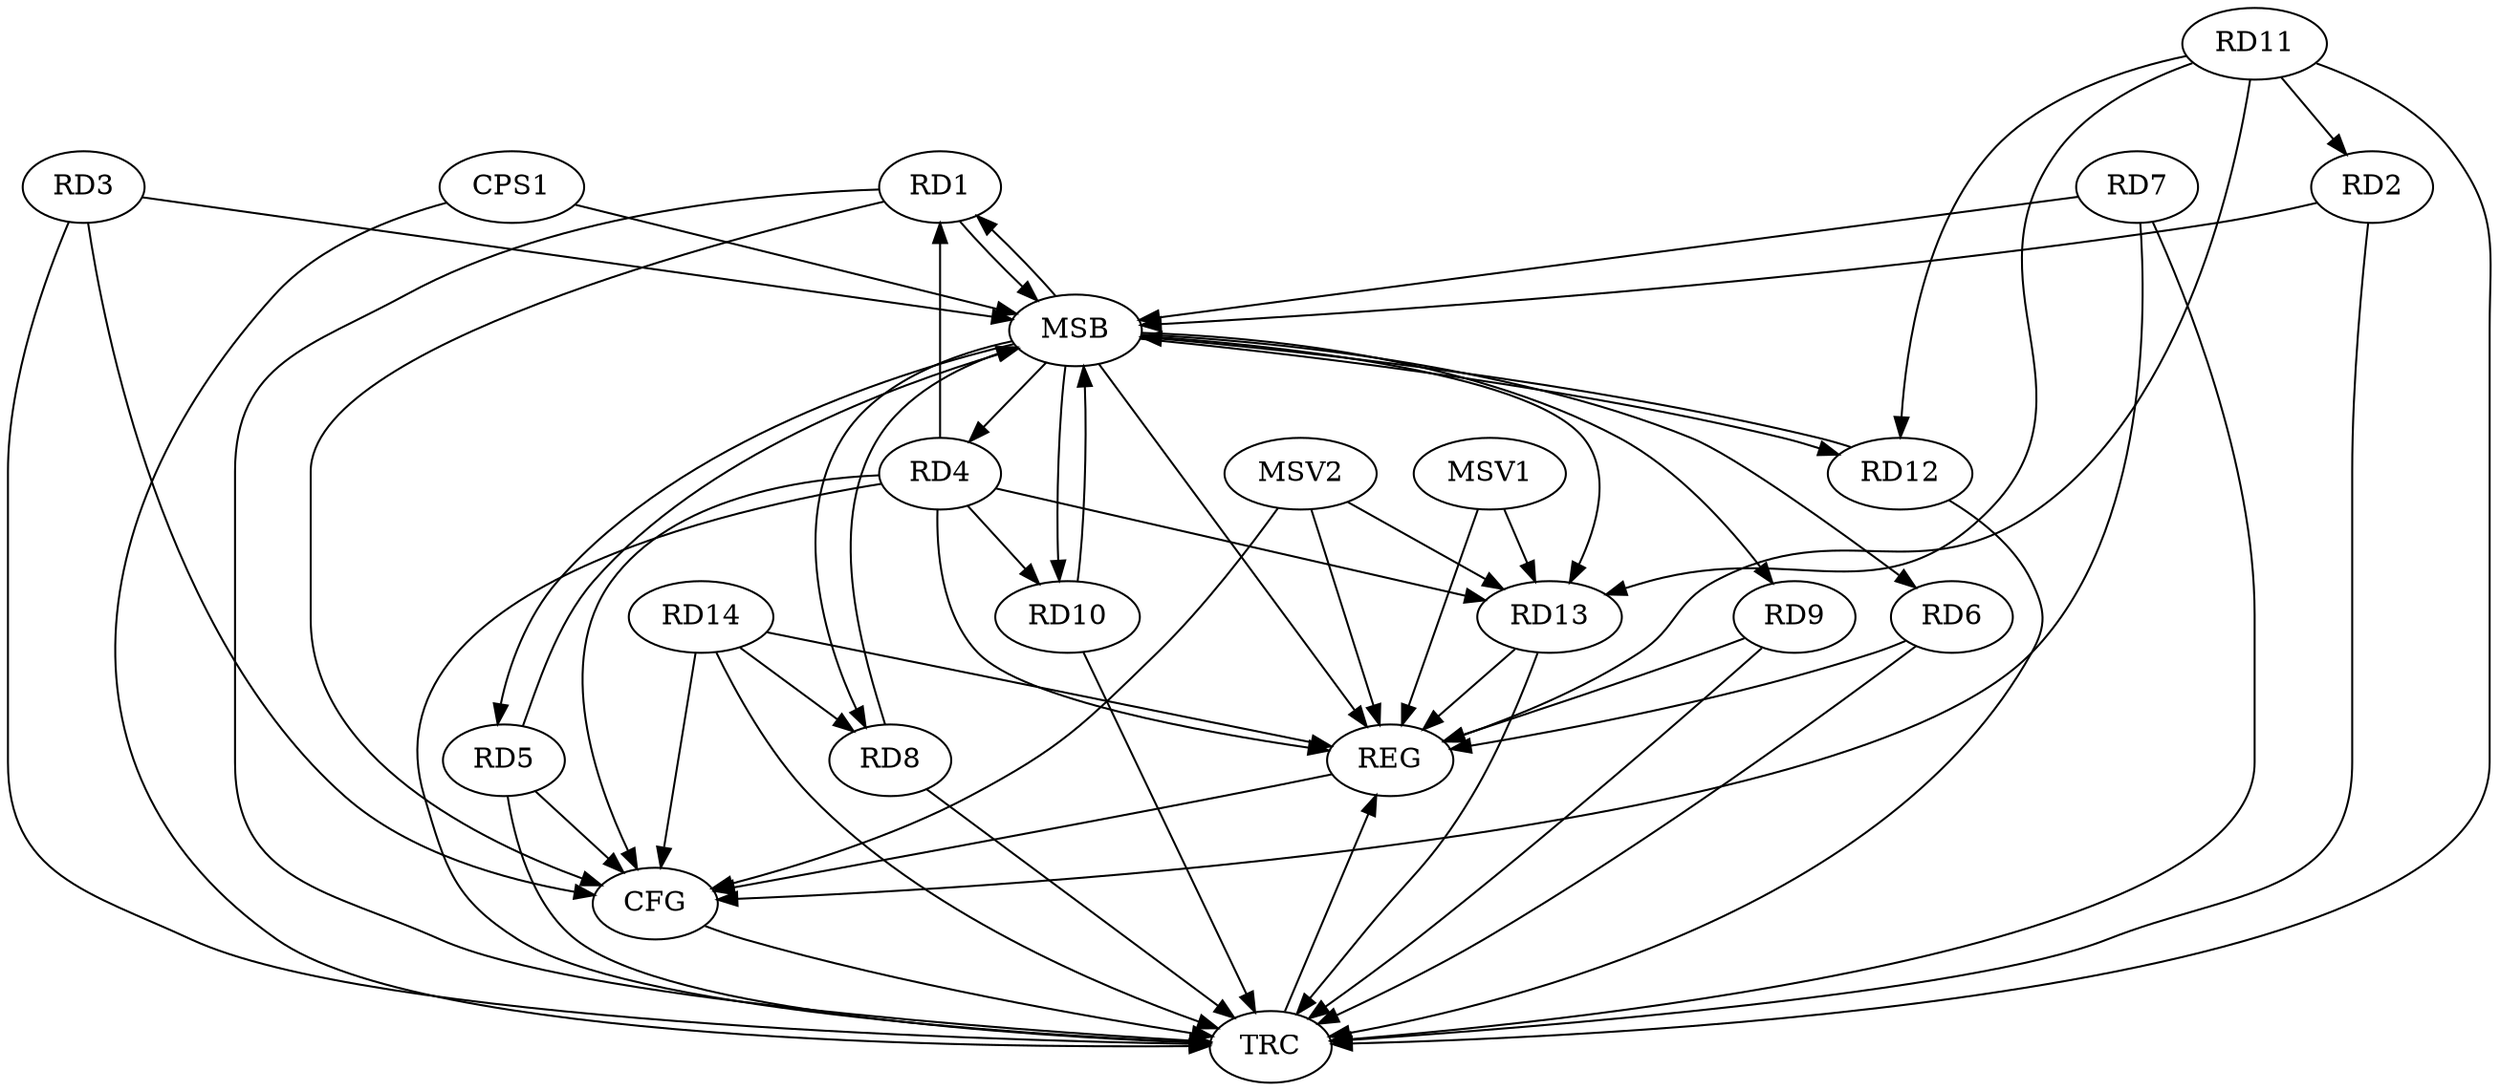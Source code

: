 strict digraph G {
  RD1 [ label="RD1" ];
  RD2 [ label="RD2" ];
  RD3 [ label="RD3" ];
  RD4 [ label="RD4" ];
  RD5 [ label="RD5" ];
  RD6 [ label="RD6" ];
  RD7 [ label="RD7" ];
  RD8 [ label="RD8" ];
  RD9 [ label="RD9" ];
  RD10 [ label="RD10" ];
  RD11 [ label="RD11" ];
  RD12 [ label="RD12" ];
  RD13 [ label="RD13" ];
  RD14 [ label="RD14" ];
  CPS1 [ label="CPS1" ];
  REG [ label="REG" ];
  MSB [ label="MSB" ];
  CFG [ label="CFG" ];
  TRC [ label="TRC" ];
  MSV1 [ label="MSV1" ];
  MSV2 [ label="MSV2" ];
  RD4 -> RD1;
  RD11 -> RD2;
  RD4 -> RD10;
  RD4 -> RD13;
  RD14 -> RD8;
  RD11 -> RD12;
  RD11 -> RD13;
  RD4 -> REG;
  RD6 -> REG;
  RD9 -> REG;
  RD11 -> REG;
  RD13 -> REG;
  RD14 -> REG;
  RD1 -> MSB;
  MSB -> RD5;
  MSB -> REG;
  RD2 -> MSB;
  MSB -> RD6;
  RD3 -> MSB;
  MSB -> RD4;
  RD5 -> MSB;
  MSB -> RD10;
  RD7 -> MSB;
  MSB -> RD8;
  MSB -> RD9;
  RD8 -> MSB;
  MSB -> RD1;
  MSB -> RD13;
  RD10 -> MSB;
  RD12 -> MSB;
  CPS1 -> MSB;
  MSB -> RD12;
  RD3 -> CFG;
  RD14 -> CFG;
  RD1 -> CFG;
  RD4 -> CFG;
  RD5 -> CFG;
  RD7 -> CFG;
  REG -> CFG;
  RD1 -> TRC;
  RD2 -> TRC;
  RD3 -> TRC;
  RD4 -> TRC;
  RD5 -> TRC;
  RD6 -> TRC;
  RD7 -> TRC;
  RD8 -> TRC;
  RD9 -> TRC;
  RD10 -> TRC;
  RD11 -> TRC;
  RD12 -> TRC;
  RD13 -> TRC;
  RD14 -> TRC;
  CPS1 -> TRC;
  CFG -> TRC;
  TRC -> REG;
  MSV1 -> RD13;
  MSV2 -> RD13;
  MSV1 -> REG;
  MSV2 -> REG;
  MSV2 -> CFG;
}
